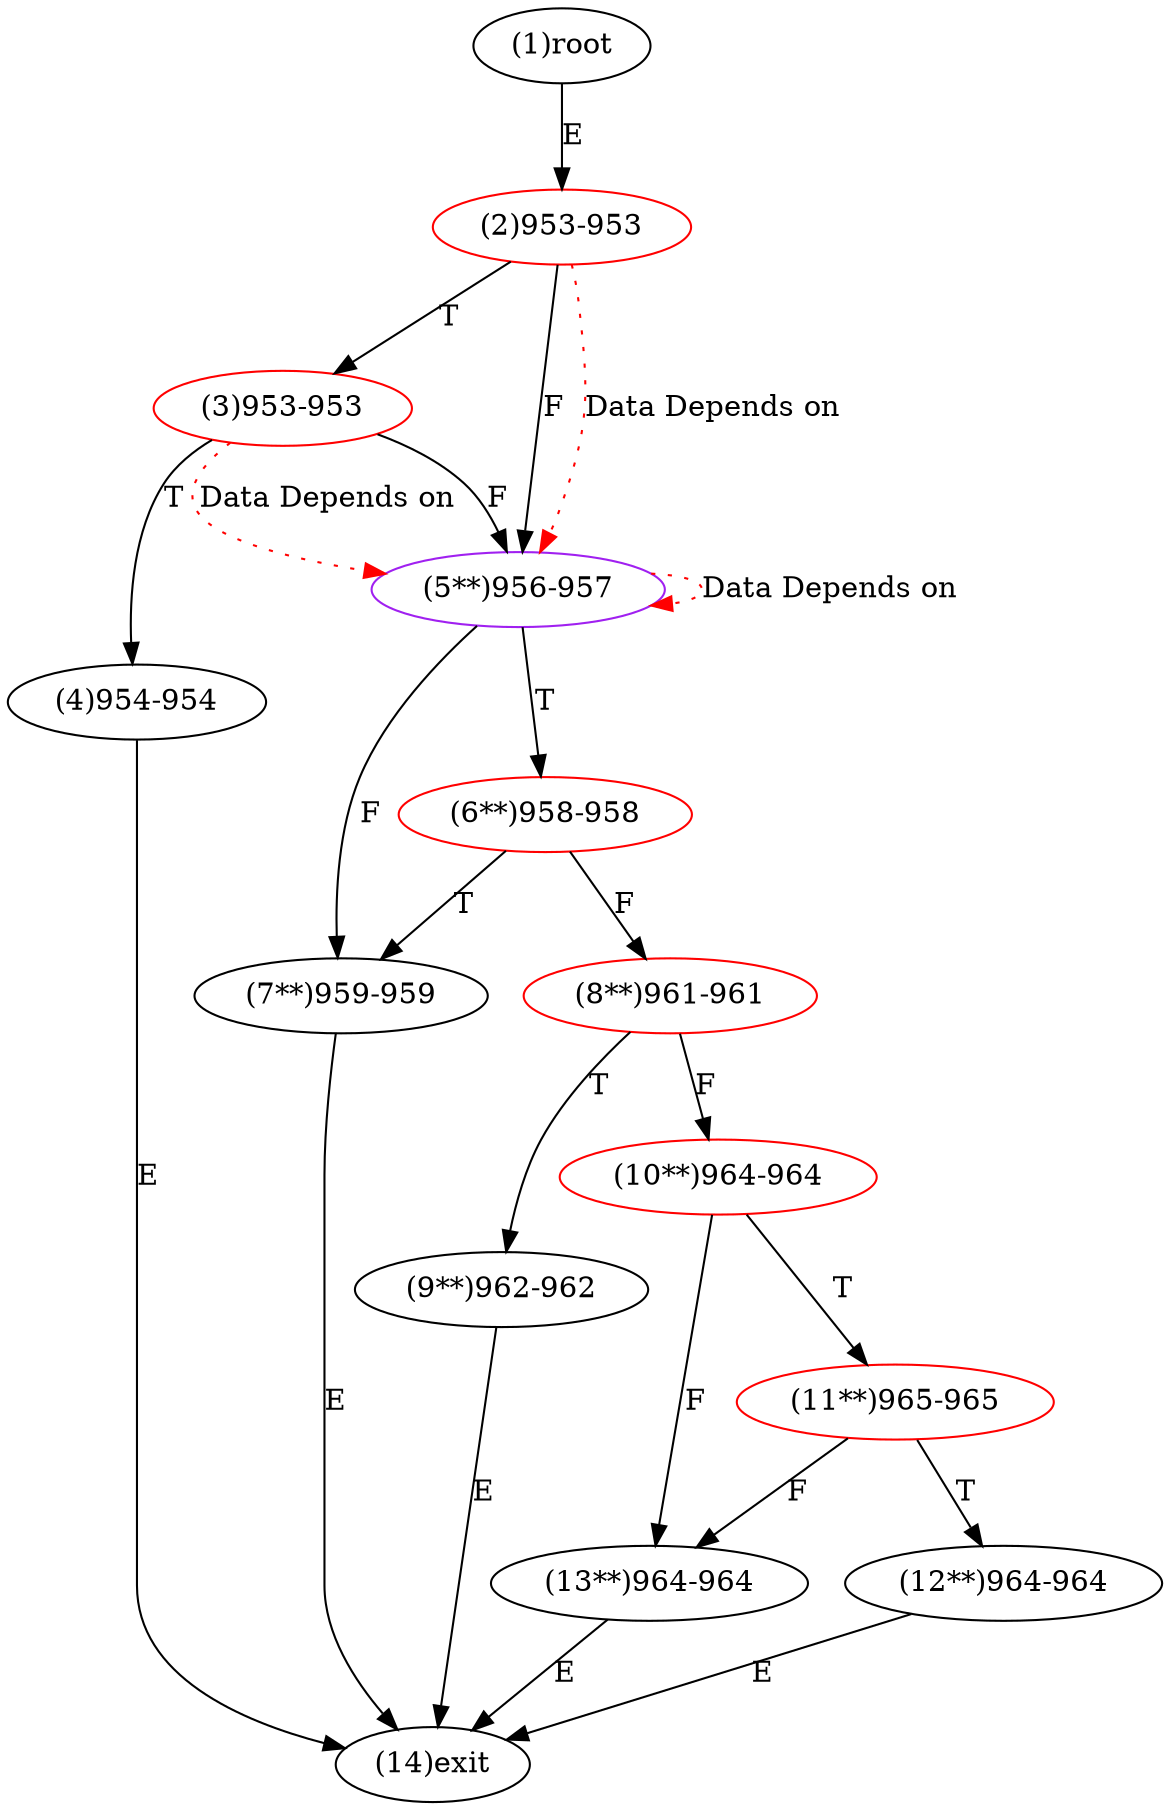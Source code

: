 digraph "" { 
1[ label="(1)root"];
2[ label="(2)953-953",color=red];
3[ label="(3)953-953",color=red];
4[ label="(4)954-954"];
5[ label="(5**)956-957",color=purple];
6[ label="(6**)958-958",color=red];
7[ label="(7**)959-959"];
8[ label="(8**)961-961",color=red];
9[ label="(9**)962-962"];
10[ label="(10**)964-964",color=red];
11[ label="(11**)965-965",color=red];
12[ label="(12**)964-964"];
13[ label="(13**)964-964"];
14[ label="(14)exit"];
1->2[ label="E"];
2->5[ label="F"];
2->3[ label="T"];
3->5[ label="F"];
3->4[ label="T"];
4->14[ label="E"];
5->7[ label="F"];
5->6[ label="T"];
6->8[ label="F"];
6->7[ label="T"];
7->14[ label="E"];
8->10[ label="F"];
8->9[ label="T"];
9->14[ label="E"];
10->13[ label="F"];
10->11[ label="T"];
11->13[ label="F"];
11->12[ label="T"];
12->14[ label="E"];
13->14[ label="E"];
2->5[ color="red" label="Data Depends on" style = dotted ];
3->5[ color="red" label="Data Depends on" style = dotted ];
5->5[ color="red" label="Data Depends on" style = dotted ];
}